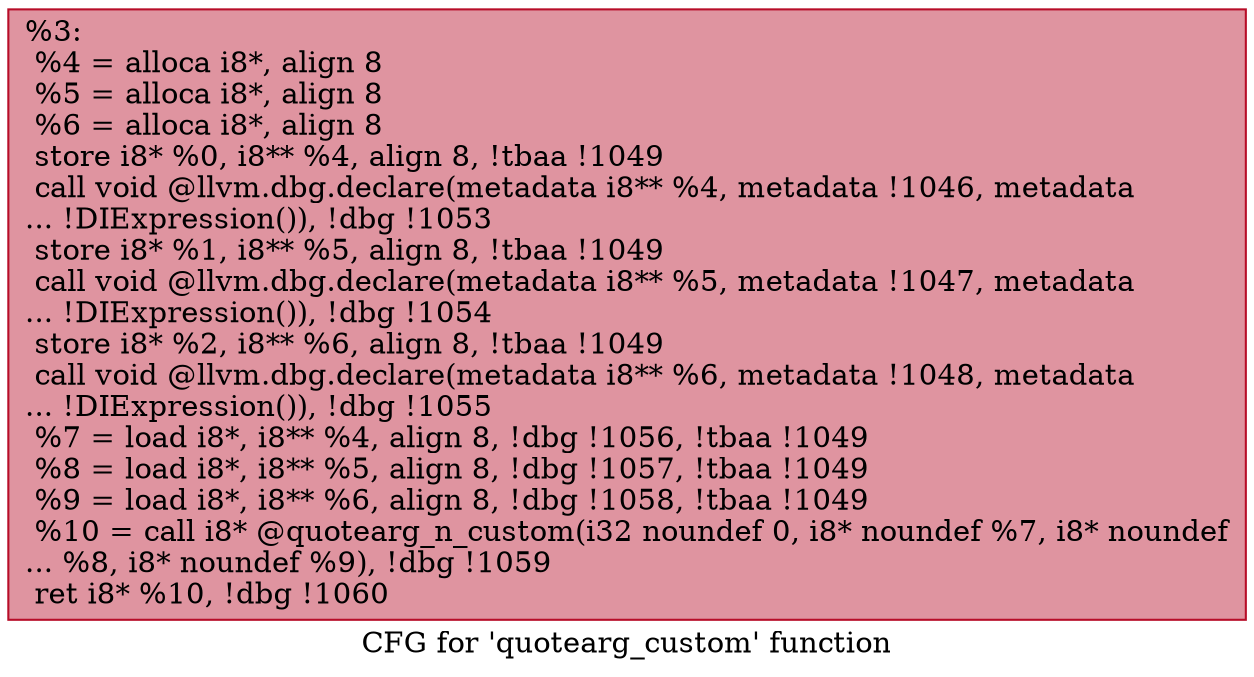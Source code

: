 digraph "CFG for 'quotearg_custom' function" {
	label="CFG for 'quotearg_custom' function";

	Node0x1acac70 [shape=record,color="#b70d28ff", style=filled, fillcolor="#b70d2870",label="{%3:\l  %4 = alloca i8*, align 8\l  %5 = alloca i8*, align 8\l  %6 = alloca i8*, align 8\l  store i8* %0, i8** %4, align 8, !tbaa !1049\l  call void @llvm.dbg.declare(metadata i8** %4, metadata !1046, metadata\l... !DIExpression()), !dbg !1053\l  store i8* %1, i8** %5, align 8, !tbaa !1049\l  call void @llvm.dbg.declare(metadata i8** %5, metadata !1047, metadata\l... !DIExpression()), !dbg !1054\l  store i8* %2, i8** %6, align 8, !tbaa !1049\l  call void @llvm.dbg.declare(metadata i8** %6, metadata !1048, metadata\l... !DIExpression()), !dbg !1055\l  %7 = load i8*, i8** %4, align 8, !dbg !1056, !tbaa !1049\l  %8 = load i8*, i8** %5, align 8, !dbg !1057, !tbaa !1049\l  %9 = load i8*, i8** %6, align 8, !dbg !1058, !tbaa !1049\l  %10 = call i8* @quotearg_n_custom(i32 noundef 0, i8* noundef %7, i8* noundef\l... %8, i8* noundef %9), !dbg !1059\l  ret i8* %10, !dbg !1060\l}"];
}
